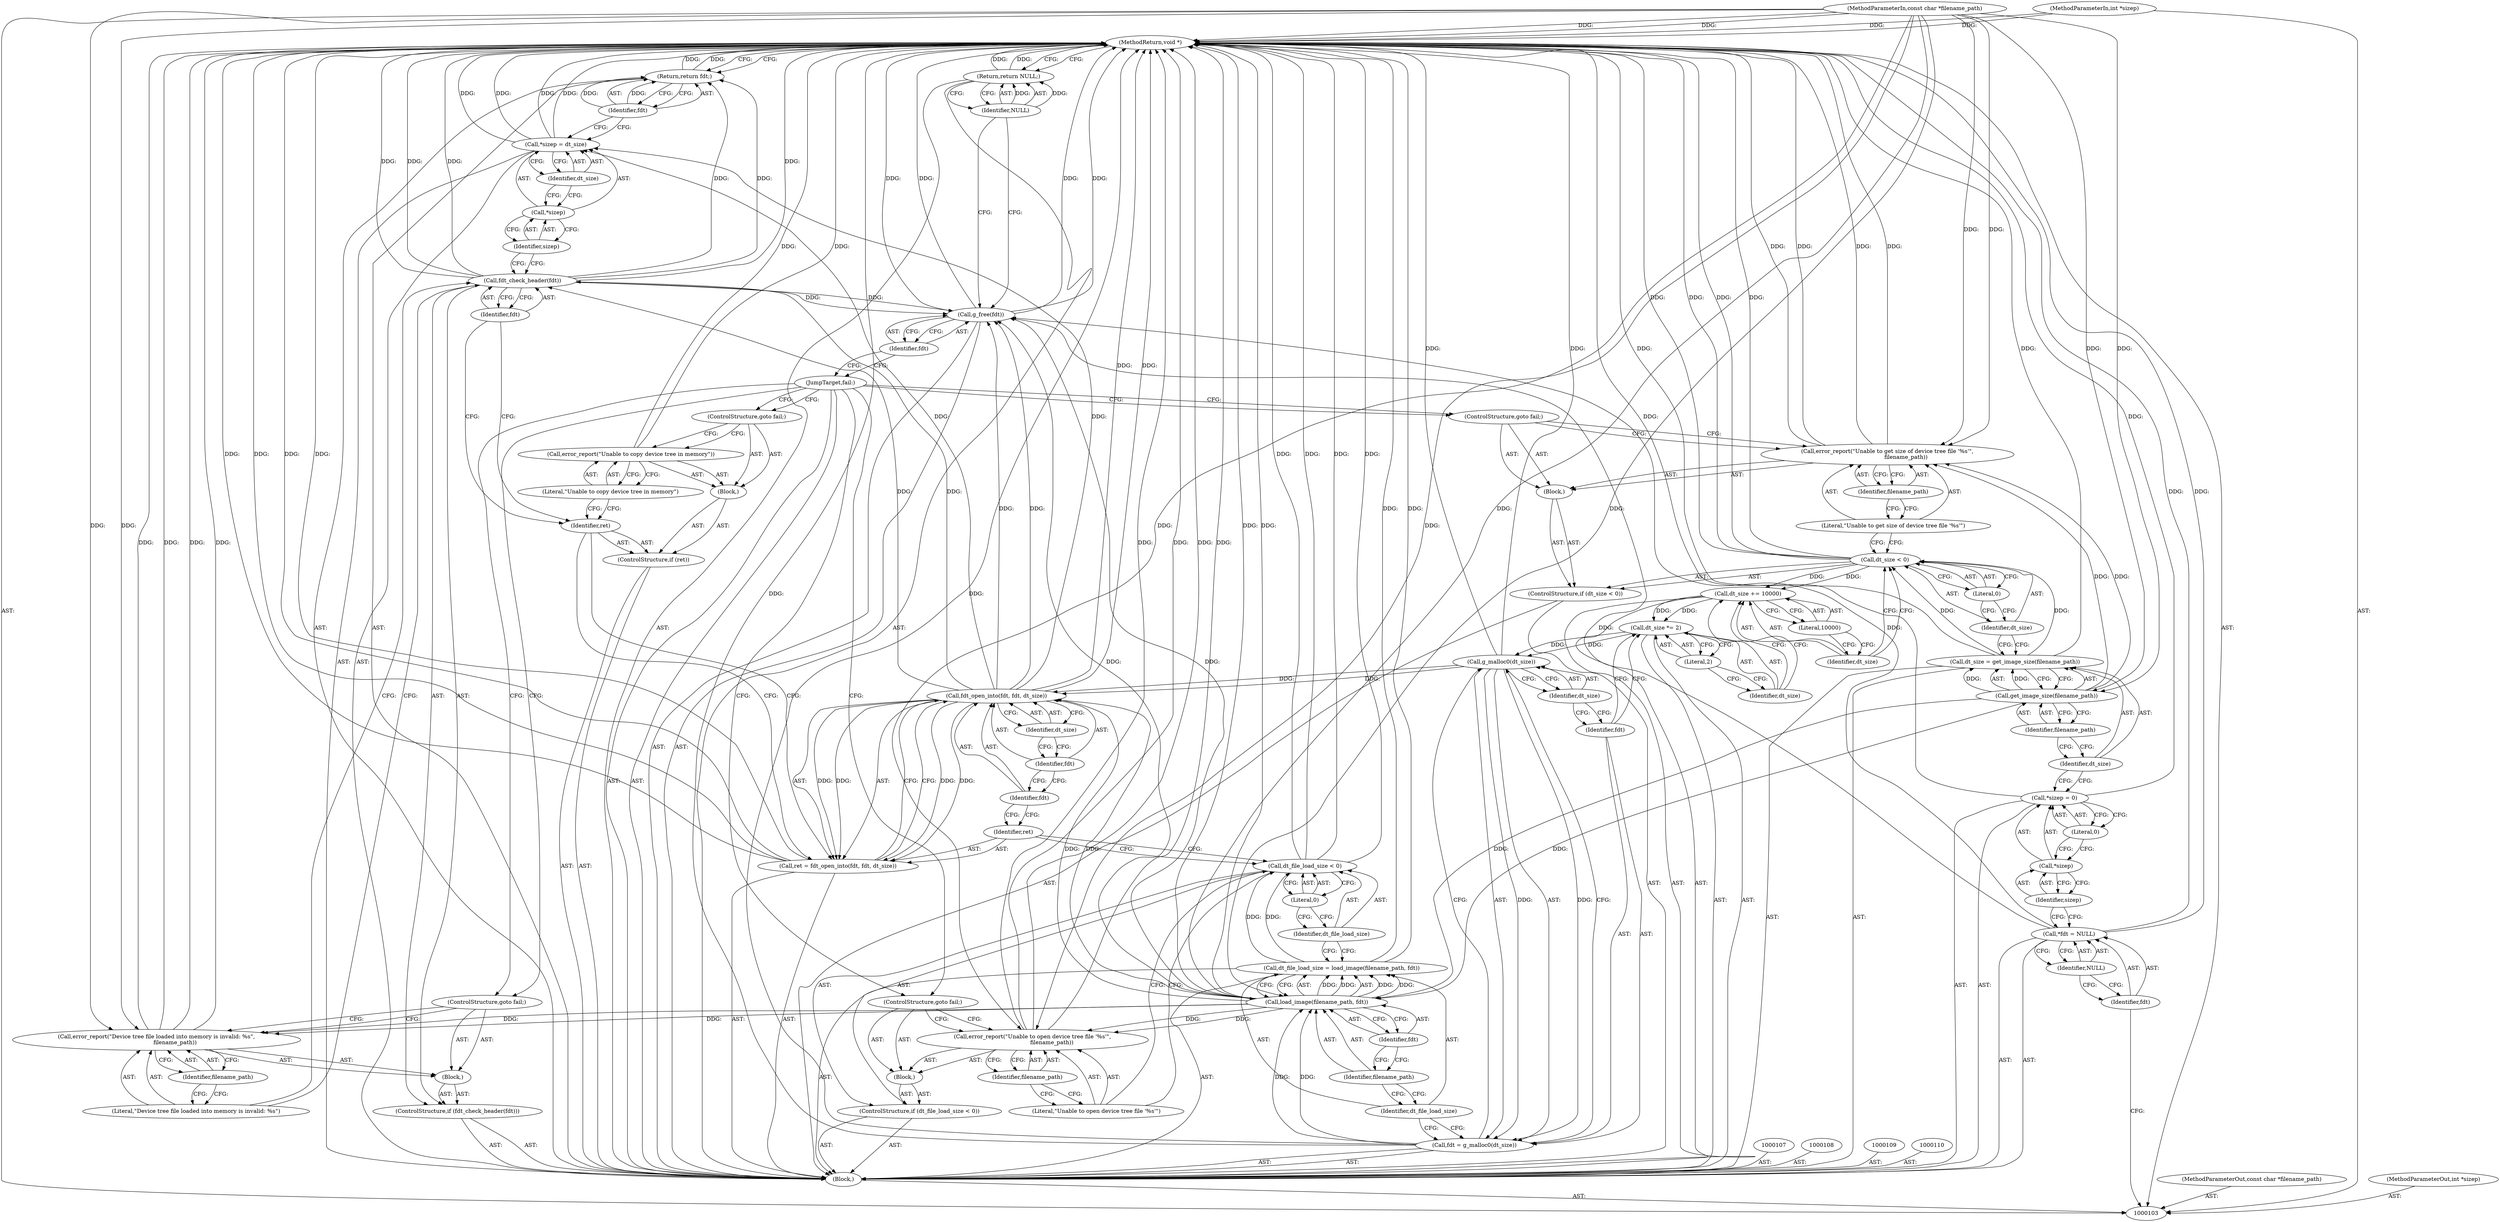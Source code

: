 digraph "1_qemu_da885fe1ee8b4589047484bd7fa05a4905b52b17" {
"1000186" [label="(MethodReturn,void *)"];
"1000104" [label="(MethodParameterIn,const char *filename_path)"];
"1000251" [label="(MethodParameterOut,const char *filename_path)"];
"1000105" [label="(MethodParameterIn,int *sizep)"];
"1000252" [label="(MethodParameterOut,int *sizep)"];
"1000125" [label="(Literal,0)"];
"1000126" [label="(Block,)"];
"1000122" [label="(ControlStructure,if (dt_size < 0))"];
"1000123" [label="(Call,dt_size < 0)"];
"1000124" [label="(Identifier,dt_size)"];
"1000128" [label="(Literal,\"Unable to get size of device tree file '%s'\")"];
"1000127" [label="(Call,error_report(\"Unable to get size of device tree file '%s'\",\n                     filename_path))"];
"1000129" [label="(Identifier,filename_path)"];
"1000130" [label="(ControlStructure,goto fail;)"];
"1000133" [label="(Literal,10000)"];
"1000131" [label="(Call,dt_size += 10000)"];
"1000132" [label="(Identifier,dt_size)"];
"1000136" [label="(Literal,2)"];
"1000134" [label="(Call,dt_size *= 2)"];
"1000135" [label="(Identifier,dt_size)"];
"1000106" [label="(Block,)"];
"1000139" [label="(Call,g_malloc0(dt_size))"];
"1000140" [label="(Identifier,dt_size)"];
"1000137" [label="(Call,fdt = g_malloc0(dt_size))"];
"1000138" [label="(Identifier,fdt)"];
"1000143" [label="(Call,load_image(filename_path, fdt))"];
"1000144" [label="(Identifier,filename_path)"];
"1000141" [label="(Call,dt_file_load_size = load_image(filename_path, fdt))"];
"1000142" [label="(Identifier,dt_file_load_size)"];
"1000145" [label="(Identifier,fdt)"];
"1000149" [label="(Literal,0)"];
"1000150" [label="(Block,)"];
"1000146" [label="(ControlStructure,if (dt_file_load_size < 0))"];
"1000147" [label="(Call,dt_file_load_size < 0)"];
"1000148" [label="(Identifier,dt_file_load_size)"];
"1000152" [label="(Literal,\"Unable to open device tree file '%s'\")"];
"1000151" [label="(Call,error_report(\"Unable to open device tree file '%s'\",\n                      filename_path))"];
"1000153" [label="(Identifier,filename_path)"];
"1000154" [label="(ControlStructure,goto fail;)"];
"1000157" [label="(Call,fdt_open_into(fdt, fdt, dt_size))"];
"1000158" [label="(Identifier,fdt)"];
"1000159" [label="(Identifier,fdt)"];
"1000160" [label="(Identifier,dt_size)"];
"1000155" [label="(Call,ret = fdt_open_into(fdt, fdt, dt_size))"];
"1000156" [label="(Identifier,ret)"];
"1000163" [label="(Block,)"];
"1000161" [label="(ControlStructure,if (ret))"];
"1000162" [label="(Identifier,ret)"];
"1000165" [label="(Literal,\"Unable to copy device tree in memory\")"];
"1000164" [label="(Call,error_report(\"Unable to copy device tree in memory\"))"];
"1000166" [label="(ControlStructure,goto fail;)"];
"1000169" [label="(Identifier,fdt)"];
"1000170" [label="(Block,)"];
"1000167" [label="(ControlStructure,if (fdt_check_header(fdt)))"];
"1000168" [label="(Call,fdt_check_header(fdt))"];
"1000172" [label="(Literal,\"Device tree file loaded into memory is invalid: %s\")"];
"1000171" [label="(Call,error_report(\"Device tree file loaded into memory is invalid: %s\",\n                     filename_path))"];
"1000173" [label="(Identifier,filename_path)"];
"1000174" [label="(ControlStructure,goto fail;)"];
"1000178" [label="(Identifier,dt_size)"];
"1000175" [label="(Call,*sizep = dt_size)"];
"1000176" [label="(Call,*sizep)"];
"1000177" [label="(Identifier,sizep)"];
"1000180" [label="(Identifier,fdt)"];
"1000179" [label="(Return,return fdt;)"];
"1000181" [label="(JumpTarget,fail:)"];
"1000183" [label="(Identifier,fdt)"];
"1000182" [label="(Call,g_free(fdt))"];
"1000185" [label="(Identifier,NULL)"];
"1000184" [label="(Return,return NULL;)"];
"1000112" [label="(Identifier,fdt)"];
"1000113" [label="(Identifier,NULL)"];
"1000111" [label="(Call,*fdt = NULL)"];
"1000117" [label="(Literal,0)"];
"1000114" [label="(Call,*sizep = 0)"];
"1000115" [label="(Call,*sizep)"];
"1000116" [label="(Identifier,sizep)"];
"1000120" [label="(Call,get_image_size(filename_path))"];
"1000121" [label="(Identifier,filename_path)"];
"1000118" [label="(Call,dt_size = get_image_size(filename_path))"];
"1000119" [label="(Identifier,dt_size)"];
"1000186" -> "1000103"  [label="AST: "];
"1000186" -> "1000179"  [label="CFG: "];
"1000186" -> "1000184"  [label="CFG: "];
"1000184" -> "1000186"  [label="DDG: "];
"1000151" -> "1000186"  [label="DDG: "];
"1000151" -> "1000186"  [label="DDG: "];
"1000168" -> "1000186"  [label="DDG: "];
"1000168" -> "1000186"  [label="DDG: "];
"1000155" -> "1000186"  [label="DDG: "];
"1000155" -> "1000186"  [label="DDG: "];
"1000104" -> "1000186"  [label="DDG: "];
"1000105" -> "1000186"  [label="DDG: "];
"1000139" -> "1000186"  [label="DDG: "];
"1000114" -> "1000186"  [label="DDG: "];
"1000182" -> "1000186"  [label="DDG: "];
"1000182" -> "1000186"  [label="DDG: "];
"1000175" -> "1000186"  [label="DDG: "];
"1000175" -> "1000186"  [label="DDG: "];
"1000164" -> "1000186"  [label="DDG: "];
"1000157" -> "1000186"  [label="DDG: "];
"1000123" -> "1000186"  [label="DDG: "];
"1000123" -> "1000186"  [label="DDG: "];
"1000137" -> "1000186"  [label="DDG: "];
"1000127" -> "1000186"  [label="DDG: "];
"1000127" -> "1000186"  [label="DDG: "];
"1000143" -> "1000186"  [label="DDG: "];
"1000147" -> "1000186"  [label="DDG: "];
"1000147" -> "1000186"  [label="DDG: "];
"1000111" -> "1000186"  [label="DDG: "];
"1000118" -> "1000186"  [label="DDG: "];
"1000171" -> "1000186"  [label="DDG: "];
"1000171" -> "1000186"  [label="DDG: "];
"1000141" -> "1000186"  [label="DDG: "];
"1000179" -> "1000186"  [label="DDG: "];
"1000104" -> "1000103"  [label="AST: "];
"1000104" -> "1000186"  [label="DDG: "];
"1000104" -> "1000120"  [label="DDG: "];
"1000104" -> "1000127"  [label="DDG: "];
"1000104" -> "1000143"  [label="DDG: "];
"1000104" -> "1000151"  [label="DDG: "];
"1000104" -> "1000171"  [label="DDG: "];
"1000251" -> "1000103"  [label="AST: "];
"1000105" -> "1000103"  [label="AST: "];
"1000105" -> "1000186"  [label="DDG: "];
"1000252" -> "1000103"  [label="AST: "];
"1000125" -> "1000123"  [label="AST: "];
"1000125" -> "1000124"  [label="CFG: "];
"1000123" -> "1000125"  [label="CFG: "];
"1000126" -> "1000122"  [label="AST: "];
"1000127" -> "1000126"  [label="AST: "];
"1000130" -> "1000126"  [label="AST: "];
"1000122" -> "1000106"  [label="AST: "];
"1000123" -> "1000122"  [label="AST: "];
"1000126" -> "1000122"  [label="AST: "];
"1000123" -> "1000122"  [label="AST: "];
"1000123" -> "1000125"  [label="CFG: "];
"1000124" -> "1000123"  [label="AST: "];
"1000125" -> "1000123"  [label="AST: "];
"1000128" -> "1000123"  [label="CFG: "];
"1000132" -> "1000123"  [label="CFG: "];
"1000123" -> "1000186"  [label="DDG: "];
"1000123" -> "1000186"  [label="DDG: "];
"1000118" -> "1000123"  [label="DDG: "];
"1000123" -> "1000131"  [label="DDG: "];
"1000124" -> "1000123"  [label="AST: "];
"1000124" -> "1000118"  [label="CFG: "];
"1000125" -> "1000124"  [label="CFG: "];
"1000128" -> "1000127"  [label="AST: "];
"1000128" -> "1000123"  [label="CFG: "];
"1000129" -> "1000128"  [label="CFG: "];
"1000127" -> "1000126"  [label="AST: "];
"1000127" -> "1000129"  [label="CFG: "];
"1000128" -> "1000127"  [label="AST: "];
"1000129" -> "1000127"  [label="AST: "];
"1000130" -> "1000127"  [label="CFG: "];
"1000127" -> "1000186"  [label="DDG: "];
"1000127" -> "1000186"  [label="DDG: "];
"1000120" -> "1000127"  [label="DDG: "];
"1000104" -> "1000127"  [label="DDG: "];
"1000129" -> "1000127"  [label="AST: "];
"1000129" -> "1000128"  [label="CFG: "];
"1000127" -> "1000129"  [label="CFG: "];
"1000130" -> "1000126"  [label="AST: "];
"1000130" -> "1000127"  [label="CFG: "];
"1000181" -> "1000130"  [label="CFG: "];
"1000133" -> "1000131"  [label="AST: "];
"1000133" -> "1000132"  [label="CFG: "];
"1000131" -> "1000133"  [label="CFG: "];
"1000131" -> "1000106"  [label="AST: "];
"1000131" -> "1000133"  [label="CFG: "];
"1000132" -> "1000131"  [label="AST: "];
"1000133" -> "1000131"  [label="AST: "];
"1000135" -> "1000131"  [label="CFG: "];
"1000123" -> "1000131"  [label="DDG: "];
"1000131" -> "1000134"  [label="DDG: "];
"1000132" -> "1000131"  [label="AST: "];
"1000132" -> "1000123"  [label="CFG: "];
"1000133" -> "1000132"  [label="CFG: "];
"1000136" -> "1000134"  [label="AST: "];
"1000136" -> "1000135"  [label="CFG: "];
"1000134" -> "1000136"  [label="CFG: "];
"1000134" -> "1000106"  [label="AST: "];
"1000134" -> "1000136"  [label="CFG: "];
"1000135" -> "1000134"  [label="AST: "];
"1000136" -> "1000134"  [label="AST: "];
"1000138" -> "1000134"  [label="CFG: "];
"1000131" -> "1000134"  [label="DDG: "];
"1000134" -> "1000139"  [label="DDG: "];
"1000135" -> "1000134"  [label="AST: "];
"1000135" -> "1000131"  [label="CFG: "];
"1000136" -> "1000135"  [label="CFG: "];
"1000106" -> "1000103"  [label="AST: "];
"1000107" -> "1000106"  [label="AST: "];
"1000108" -> "1000106"  [label="AST: "];
"1000109" -> "1000106"  [label="AST: "];
"1000110" -> "1000106"  [label="AST: "];
"1000111" -> "1000106"  [label="AST: "];
"1000114" -> "1000106"  [label="AST: "];
"1000118" -> "1000106"  [label="AST: "];
"1000122" -> "1000106"  [label="AST: "];
"1000131" -> "1000106"  [label="AST: "];
"1000134" -> "1000106"  [label="AST: "];
"1000137" -> "1000106"  [label="AST: "];
"1000141" -> "1000106"  [label="AST: "];
"1000146" -> "1000106"  [label="AST: "];
"1000155" -> "1000106"  [label="AST: "];
"1000161" -> "1000106"  [label="AST: "];
"1000167" -> "1000106"  [label="AST: "];
"1000175" -> "1000106"  [label="AST: "];
"1000179" -> "1000106"  [label="AST: "];
"1000181" -> "1000106"  [label="AST: "];
"1000182" -> "1000106"  [label="AST: "];
"1000184" -> "1000106"  [label="AST: "];
"1000139" -> "1000137"  [label="AST: "];
"1000139" -> "1000140"  [label="CFG: "];
"1000140" -> "1000139"  [label="AST: "];
"1000137" -> "1000139"  [label="CFG: "];
"1000139" -> "1000186"  [label="DDG: "];
"1000139" -> "1000137"  [label="DDG: "];
"1000134" -> "1000139"  [label="DDG: "];
"1000139" -> "1000157"  [label="DDG: "];
"1000140" -> "1000139"  [label="AST: "];
"1000140" -> "1000138"  [label="CFG: "];
"1000139" -> "1000140"  [label="CFG: "];
"1000137" -> "1000106"  [label="AST: "];
"1000137" -> "1000139"  [label="CFG: "];
"1000138" -> "1000137"  [label="AST: "];
"1000139" -> "1000137"  [label="AST: "];
"1000142" -> "1000137"  [label="CFG: "];
"1000137" -> "1000186"  [label="DDG: "];
"1000139" -> "1000137"  [label="DDG: "];
"1000137" -> "1000143"  [label="DDG: "];
"1000138" -> "1000137"  [label="AST: "];
"1000138" -> "1000134"  [label="CFG: "];
"1000140" -> "1000138"  [label="CFG: "];
"1000143" -> "1000141"  [label="AST: "];
"1000143" -> "1000145"  [label="CFG: "];
"1000144" -> "1000143"  [label="AST: "];
"1000145" -> "1000143"  [label="AST: "];
"1000141" -> "1000143"  [label="CFG: "];
"1000143" -> "1000186"  [label="DDG: "];
"1000143" -> "1000141"  [label="DDG: "];
"1000143" -> "1000141"  [label="DDG: "];
"1000120" -> "1000143"  [label="DDG: "];
"1000104" -> "1000143"  [label="DDG: "];
"1000137" -> "1000143"  [label="DDG: "];
"1000143" -> "1000151"  [label="DDG: "];
"1000143" -> "1000157"  [label="DDG: "];
"1000143" -> "1000171"  [label="DDG: "];
"1000143" -> "1000182"  [label="DDG: "];
"1000144" -> "1000143"  [label="AST: "];
"1000144" -> "1000142"  [label="CFG: "];
"1000145" -> "1000144"  [label="CFG: "];
"1000141" -> "1000106"  [label="AST: "];
"1000141" -> "1000143"  [label="CFG: "];
"1000142" -> "1000141"  [label="AST: "];
"1000143" -> "1000141"  [label="AST: "];
"1000148" -> "1000141"  [label="CFG: "];
"1000141" -> "1000186"  [label="DDG: "];
"1000143" -> "1000141"  [label="DDG: "];
"1000143" -> "1000141"  [label="DDG: "];
"1000141" -> "1000147"  [label="DDG: "];
"1000142" -> "1000141"  [label="AST: "];
"1000142" -> "1000137"  [label="CFG: "];
"1000144" -> "1000142"  [label="CFG: "];
"1000145" -> "1000143"  [label="AST: "];
"1000145" -> "1000144"  [label="CFG: "];
"1000143" -> "1000145"  [label="CFG: "];
"1000149" -> "1000147"  [label="AST: "];
"1000149" -> "1000148"  [label="CFG: "];
"1000147" -> "1000149"  [label="CFG: "];
"1000150" -> "1000146"  [label="AST: "];
"1000151" -> "1000150"  [label="AST: "];
"1000154" -> "1000150"  [label="AST: "];
"1000146" -> "1000106"  [label="AST: "];
"1000147" -> "1000146"  [label="AST: "];
"1000150" -> "1000146"  [label="AST: "];
"1000147" -> "1000146"  [label="AST: "];
"1000147" -> "1000149"  [label="CFG: "];
"1000148" -> "1000147"  [label="AST: "];
"1000149" -> "1000147"  [label="AST: "];
"1000152" -> "1000147"  [label="CFG: "];
"1000156" -> "1000147"  [label="CFG: "];
"1000147" -> "1000186"  [label="DDG: "];
"1000147" -> "1000186"  [label="DDG: "];
"1000141" -> "1000147"  [label="DDG: "];
"1000148" -> "1000147"  [label="AST: "];
"1000148" -> "1000141"  [label="CFG: "];
"1000149" -> "1000148"  [label="CFG: "];
"1000152" -> "1000151"  [label="AST: "];
"1000152" -> "1000147"  [label="CFG: "];
"1000153" -> "1000152"  [label="CFG: "];
"1000151" -> "1000150"  [label="AST: "];
"1000151" -> "1000153"  [label="CFG: "];
"1000152" -> "1000151"  [label="AST: "];
"1000153" -> "1000151"  [label="AST: "];
"1000154" -> "1000151"  [label="CFG: "];
"1000151" -> "1000186"  [label="DDG: "];
"1000151" -> "1000186"  [label="DDG: "];
"1000143" -> "1000151"  [label="DDG: "];
"1000104" -> "1000151"  [label="DDG: "];
"1000153" -> "1000151"  [label="AST: "];
"1000153" -> "1000152"  [label="CFG: "];
"1000151" -> "1000153"  [label="CFG: "];
"1000154" -> "1000150"  [label="AST: "];
"1000154" -> "1000151"  [label="CFG: "];
"1000181" -> "1000154"  [label="CFG: "];
"1000157" -> "1000155"  [label="AST: "];
"1000157" -> "1000160"  [label="CFG: "];
"1000158" -> "1000157"  [label="AST: "];
"1000159" -> "1000157"  [label="AST: "];
"1000160" -> "1000157"  [label="AST: "];
"1000155" -> "1000157"  [label="CFG: "];
"1000157" -> "1000186"  [label="DDG: "];
"1000157" -> "1000155"  [label="DDG: "];
"1000157" -> "1000155"  [label="DDG: "];
"1000143" -> "1000157"  [label="DDG: "];
"1000139" -> "1000157"  [label="DDG: "];
"1000157" -> "1000168"  [label="DDG: "];
"1000157" -> "1000175"  [label="DDG: "];
"1000157" -> "1000182"  [label="DDG: "];
"1000158" -> "1000157"  [label="AST: "];
"1000158" -> "1000156"  [label="CFG: "];
"1000159" -> "1000158"  [label="CFG: "];
"1000159" -> "1000157"  [label="AST: "];
"1000159" -> "1000158"  [label="CFG: "];
"1000160" -> "1000159"  [label="CFG: "];
"1000160" -> "1000157"  [label="AST: "];
"1000160" -> "1000159"  [label="CFG: "];
"1000157" -> "1000160"  [label="CFG: "];
"1000155" -> "1000106"  [label="AST: "];
"1000155" -> "1000157"  [label="CFG: "];
"1000156" -> "1000155"  [label="AST: "];
"1000157" -> "1000155"  [label="AST: "];
"1000162" -> "1000155"  [label="CFG: "];
"1000155" -> "1000186"  [label="DDG: "];
"1000155" -> "1000186"  [label="DDG: "];
"1000157" -> "1000155"  [label="DDG: "];
"1000157" -> "1000155"  [label="DDG: "];
"1000156" -> "1000155"  [label="AST: "];
"1000156" -> "1000147"  [label="CFG: "];
"1000158" -> "1000156"  [label="CFG: "];
"1000163" -> "1000161"  [label="AST: "];
"1000164" -> "1000163"  [label="AST: "];
"1000166" -> "1000163"  [label="AST: "];
"1000161" -> "1000106"  [label="AST: "];
"1000162" -> "1000161"  [label="AST: "];
"1000163" -> "1000161"  [label="AST: "];
"1000162" -> "1000161"  [label="AST: "];
"1000162" -> "1000155"  [label="CFG: "];
"1000165" -> "1000162"  [label="CFG: "];
"1000169" -> "1000162"  [label="CFG: "];
"1000165" -> "1000164"  [label="AST: "];
"1000165" -> "1000162"  [label="CFG: "];
"1000164" -> "1000165"  [label="CFG: "];
"1000164" -> "1000163"  [label="AST: "];
"1000164" -> "1000165"  [label="CFG: "];
"1000165" -> "1000164"  [label="AST: "];
"1000166" -> "1000164"  [label="CFG: "];
"1000164" -> "1000186"  [label="DDG: "];
"1000166" -> "1000163"  [label="AST: "];
"1000166" -> "1000164"  [label="CFG: "];
"1000181" -> "1000166"  [label="CFG: "];
"1000169" -> "1000168"  [label="AST: "];
"1000169" -> "1000162"  [label="CFG: "];
"1000168" -> "1000169"  [label="CFG: "];
"1000170" -> "1000167"  [label="AST: "];
"1000171" -> "1000170"  [label="AST: "];
"1000174" -> "1000170"  [label="AST: "];
"1000167" -> "1000106"  [label="AST: "];
"1000168" -> "1000167"  [label="AST: "];
"1000170" -> "1000167"  [label="AST: "];
"1000168" -> "1000167"  [label="AST: "];
"1000168" -> "1000169"  [label="CFG: "];
"1000169" -> "1000168"  [label="AST: "];
"1000172" -> "1000168"  [label="CFG: "];
"1000177" -> "1000168"  [label="CFG: "];
"1000168" -> "1000186"  [label="DDG: "];
"1000168" -> "1000186"  [label="DDG: "];
"1000157" -> "1000168"  [label="DDG: "];
"1000168" -> "1000179"  [label="DDG: "];
"1000168" -> "1000182"  [label="DDG: "];
"1000172" -> "1000171"  [label="AST: "];
"1000172" -> "1000168"  [label="CFG: "];
"1000173" -> "1000172"  [label="CFG: "];
"1000171" -> "1000170"  [label="AST: "];
"1000171" -> "1000173"  [label="CFG: "];
"1000172" -> "1000171"  [label="AST: "];
"1000173" -> "1000171"  [label="AST: "];
"1000174" -> "1000171"  [label="CFG: "];
"1000171" -> "1000186"  [label="DDG: "];
"1000171" -> "1000186"  [label="DDG: "];
"1000143" -> "1000171"  [label="DDG: "];
"1000104" -> "1000171"  [label="DDG: "];
"1000173" -> "1000171"  [label="AST: "];
"1000173" -> "1000172"  [label="CFG: "];
"1000171" -> "1000173"  [label="CFG: "];
"1000174" -> "1000170"  [label="AST: "];
"1000174" -> "1000171"  [label="CFG: "];
"1000181" -> "1000174"  [label="CFG: "];
"1000178" -> "1000175"  [label="AST: "];
"1000178" -> "1000176"  [label="CFG: "];
"1000175" -> "1000178"  [label="CFG: "];
"1000175" -> "1000106"  [label="AST: "];
"1000175" -> "1000178"  [label="CFG: "];
"1000176" -> "1000175"  [label="AST: "];
"1000178" -> "1000175"  [label="AST: "];
"1000180" -> "1000175"  [label="CFG: "];
"1000175" -> "1000186"  [label="DDG: "];
"1000175" -> "1000186"  [label="DDG: "];
"1000157" -> "1000175"  [label="DDG: "];
"1000176" -> "1000175"  [label="AST: "];
"1000176" -> "1000177"  [label="CFG: "];
"1000177" -> "1000176"  [label="AST: "];
"1000178" -> "1000176"  [label="CFG: "];
"1000177" -> "1000176"  [label="AST: "];
"1000177" -> "1000168"  [label="CFG: "];
"1000176" -> "1000177"  [label="CFG: "];
"1000180" -> "1000179"  [label="AST: "];
"1000180" -> "1000175"  [label="CFG: "];
"1000179" -> "1000180"  [label="CFG: "];
"1000180" -> "1000179"  [label="DDG: "];
"1000179" -> "1000106"  [label="AST: "];
"1000179" -> "1000180"  [label="CFG: "];
"1000180" -> "1000179"  [label="AST: "];
"1000186" -> "1000179"  [label="CFG: "];
"1000179" -> "1000186"  [label="DDG: "];
"1000180" -> "1000179"  [label="DDG: "];
"1000168" -> "1000179"  [label="DDG: "];
"1000181" -> "1000106"  [label="AST: "];
"1000181" -> "1000130"  [label="CFG: "];
"1000181" -> "1000154"  [label="CFG: "];
"1000181" -> "1000166"  [label="CFG: "];
"1000181" -> "1000174"  [label="CFG: "];
"1000183" -> "1000181"  [label="CFG: "];
"1000183" -> "1000182"  [label="AST: "];
"1000183" -> "1000181"  [label="CFG: "];
"1000182" -> "1000183"  [label="CFG: "];
"1000182" -> "1000106"  [label="AST: "];
"1000182" -> "1000183"  [label="CFG: "];
"1000183" -> "1000182"  [label="AST: "];
"1000185" -> "1000182"  [label="CFG: "];
"1000182" -> "1000186"  [label="DDG: "];
"1000182" -> "1000186"  [label="DDG: "];
"1000157" -> "1000182"  [label="DDG: "];
"1000168" -> "1000182"  [label="DDG: "];
"1000111" -> "1000182"  [label="DDG: "];
"1000143" -> "1000182"  [label="DDG: "];
"1000185" -> "1000184"  [label="AST: "];
"1000185" -> "1000182"  [label="CFG: "];
"1000184" -> "1000185"  [label="CFG: "];
"1000185" -> "1000184"  [label="DDG: "];
"1000184" -> "1000106"  [label="AST: "];
"1000184" -> "1000185"  [label="CFG: "];
"1000185" -> "1000184"  [label="AST: "];
"1000186" -> "1000184"  [label="CFG: "];
"1000184" -> "1000186"  [label="DDG: "];
"1000185" -> "1000184"  [label="DDG: "];
"1000112" -> "1000111"  [label="AST: "];
"1000112" -> "1000103"  [label="CFG: "];
"1000113" -> "1000112"  [label="CFG: "];
"1000113" -> "1000111"  [label="AST: "];
"1000113" -> "1000112"  [label="CFG: "];
"1000111" -> "1000113"  [label="CFG: "];
"1000111" -> "1000106"  [label="AST: "];
"1000111" -> "1000113"  [label="CFG: "];
"1000112" -> "1000111"  [label="AST: "];
"1000113" -> "1000111"  [label="AST: "];
"1000116" -> "1000111"  [label="CFG: "];
"1000111" -> "1000186"  [label="DDG: "];
"1000111" -> "1000182"  [label="DDG: "];
"1000117" -> "1000114"  [label="AST: "];
"1000117" -> "1000115"  [label="CFG: "];
"1000114" -> "1000117"  [label="CFG: "];
"1000114" -> "1000106"  [label="AST: "];
"1000114" -> "1000117"  [label="CFG: "];
"1000115" -> "1000114"  [label="AST: "];
"1000117" -> "1000114"  [label="AST: "];
"1000119" -> "1000114"  [label="CFG: "];
"1000114" -> "1000186"  [label="DDG: "];
"1000115" -> "1000114"  [label="AST: "];
"1000115" -> "1000116"  [label="CFG: "];
"1000116" -> "1000115"  [label="AST: "];
"1000117" -> "1000115"  [label="CFG: "];
"1000116" -> "1000115"  [label="AST: "];
"1000116" -> "1000111"  [label="CFG: "];
"1000115" -> "1000116"  [label="CFG: "];
"1000120" -> "1000118"  [label="AST: "];
"1000120" -> "1000121"  [label="CFG: "];
"1000121" -> "1000120"  [label="AST: "];
"1000118" -> "1000120"  [label="CFG: "];
"1000120" -> "1000118"  [label="DDG: "];
"1000104" -> "1000120"  [label="DDG: "];
"1000120" -> "1000127"  [label="DDG: "];
"1000120" -> "1000143"  [label="DDG: "];
"1000121" -> "1000120"  [label="AST: "];
"1000121" -> "1000119"  [label="CFG: "];
"1000120" -> "1000121"  [label="CFG: "];
"1000118" -> "1000106"  [label="AST: "];
"1000118" -> "1000120"  [label="CFG: "];
"1000119" -> "1000118"  [label="AST: "];
"1000120" -> "1000118"  [label="AST: "];
"1000124" -> "1000118"  [label="CFG: "];
"1000118" -> "1000186"  [label="DDG: "];
"1000120" -> "1000118"  [label="DDG: "];
"1000118" -> "1000123"  [label="DDG: "];
"1000119" -> "1000118"  [label="AST: "];
"1000119" -> "1000114"  [label="CFG: "];
"1000121" -> "1000119"  [label="CFG: "];
}
